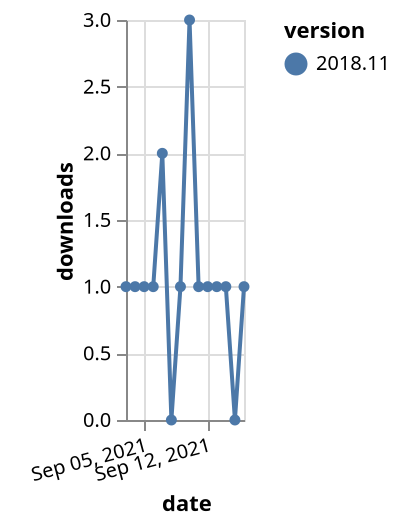 {"$schema": "https://vega.github.io/schema/vega-lite/v5.json", "description": "A simple bar chart with embedded data.", "data": {"values": [{"date": "2021-09-03", "total": 2076, "delta": 1, "version": "2018.11"}, {"date": "2021-09-04", "total": 2077, "delta": 1, "version": "2018.11"}, {"date": "2021-09-05", "total": 2078, "delta": 1, "version": "2018.11"}, {"date": "2021-09-06", "total": 2079, "delta": 1, "version": "2018.11"}, {"date": "2021-09-07", "total": 2081, "delta": 2, "version": "2018.11"}, {"date": "2021-09-08", "total": 2081, "delta": 0, "version": "2018.11"}, {"date": "2021-09-09", "total": 2082, "delta": 1, "version": "2018.11"}, {"date": "2021-09-10", "total": 2085, "delta": 3, "version": "2018.11"}, {"date": "2021-09-11", "total": 2086, "delta": 1, "version": "2018.11"}, {"date": "2021-09-12", "total": 2087, "delta": 1, "version": "2018.11"}, {"date": "2021-09-13", "total": 2088, "delta": 1, "version": "2018.11"}, {"date": "2021-09-14", "total": 2089, "delta": 1, "version": "2018.11"}, {"date": "2021-09-15", "total": 2089, "delta": 0, "version": "2018.11"}, {"date": "2021-09-16", "total": 2090, "delta": 1, "version": "2018.11"}]}, "width": "container", "mark": {"type": "line", "point": {"filled": true}}, "encoding": {"x": {"field": "date", "type": "temporal", "timeUnit": "yearmonthdate", "title": "date", "axis": {"labelAngle": -15}}, "y": {"field": "delta", "type": "quantitative", "title": "downloads"}, "color": {"field": "version", "type": "nominal"}, "tooltip": {"field": "delta"}}}